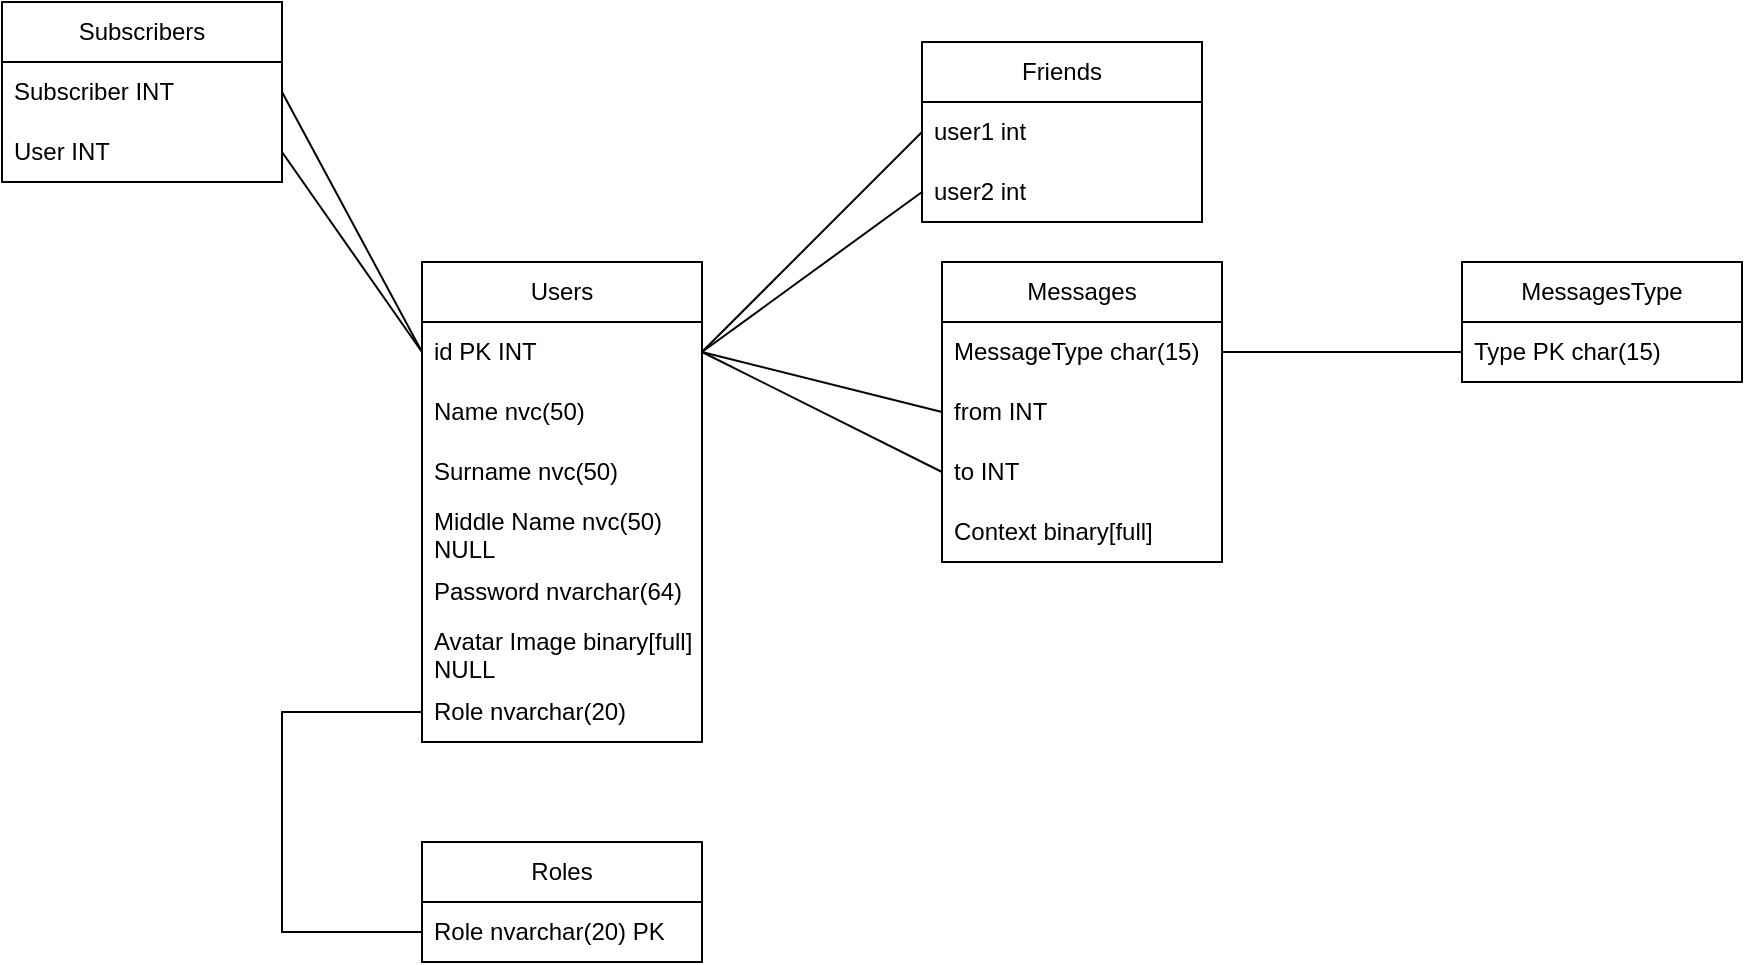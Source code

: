 <mxfile version="20.8.20" type="device"><diagram id="R2lEEEUBdFMjLlhIrx00" name="Page-1"><mxGraphModel dx="1285" dy="744" grid="1" gridSize="10" guides="1" tooltips="1" connect="1" arrows="1" fold="1" page="1" pageScale="1" pageWidth="850" pageHeight="1100" math="0" shadow="0" extFonts="Permanent Marker^https://fonts.googleapis.com/css?family=Permanent+Marker"><root><mxCell id="0"/><mxCell id="1" parent="0"/><mxCell id="sWP_IwvrELyaDADXkCjh-17" value="Users" style="swimlane;fontStyle=0;childLayout=stackLayout;horizontal=1;startSize=30;horizontalStack=0;resizeParent=1;resizeParentMax=0;resizeLast=0;collapsible=1;marginBottom=0;whiteSpace=wrap;html=1;" parent="1" vertex="1"><mxGeometry x="240" y="580" width="140" height="240" as="geometry"/></mxCell><mxCell id="sWP_IwvrELyaDADXkCjh-18" value="id PK INT&amp;nbsp;" style="text;strokeColor=none;fillColor=none;align=left;verticalAlign=middle;spacingLeft=4;spacingRight=4;overflow=hidden;points=[[0,0.5],[1,0.5]];portConstraint=eastwest;rotatable=0;whiteSpace=wrap;html=1;" parent="sWP_IwvrELyaDADXkCjh-17" vertex="1"><mxGeometry y="30" width="140" height="30" as="geometry"/></mxCell><mxCell id="sWP_IwvrELyaDADXkCjh-19" value="Name nvc(50)" style="text;strokeColor=none;fillColor=none;align=left;verticalAlign=middle;spacingLeft=4;spacingRight=4;overflow=hidden;points=[[0,0.5],[1,0.5]];portConstraint=eastwest;rotatable=0;whiteSpace=wrap;html=1;" parent="sWP_IwvrELyaDADXkCjh-17" vertex="1"><mxGeometry y="60" width="140" height="30" as="geometry"/></mxCell><mxCell id="sWP_IwvrELyaDADXkCjh-20" value="Surname nvc(50)" style="text;strokeColor=none;fillColor=none;align=left;verticalAlign=middle;spacingLeft=4;spacingRight=4;overflow=hidden;points=[[0,0.5],[1,0.5]];portConstraint=eastwest;rotatable=0;whiteSpace=wrap;html=1;" parent="sWP_IwvrELyaDADXkCjh-17" vertex="1"><mxGeometry y="90" width="140" height="30" as="geometry"/></mxCell><mxCell id="sWP_IwvrELyaDADXkCjh-21" value="Middle Name nvc(50) NULL" style="text;strokeColor=none;fillColor=none;align=left;verticalAlign=middle;spacingLeft=4;spacingRight=4;overflow=hidden;points=[[0,0.5],[1,0.5]];portConstraint=eastwest;rotatable=0;whiteSpace=wrap;html=1;" parent="sWP_IwvrELyaDADXkCjh-17" vertex="1"><mxGeometry y="120" width="140" height="30" as="geometry"/></mxCell><mxCell id="sWP_IwvrELyaDADXkCjh-22" value="Password nvarchar(64)" style="text;strokeColor=none;fillColor=none;align=left;verticalAlign=middle;spacingLeft=4;spacingRight=4;overflow=hidden;points=[[0,0.5],[1,0.5]];portConstraint=eastwest;rotatable=0;whiteSpace=wrap;html=1;" parent="sWP_IwvrELyaDADXkCjh-17" vertex="1"><mxGeometry y="150" width="140" height="30" as="geometry"/></mxCell><mxCell id="sWP_IwvrELyaDADXkCjh-23" value="Avatar Image binary[full] NULL" style="text;strokeColor=none;fillColor=none;align=left;verticalAlign=middle;spacingLeft=4;spacingRight=4;overflow=hidden;points=[[0,0.5],[1,0.5]];portConstraint=eastwest;rotatable=0;whiteSpace=wrap;html=1;" parent="sWP_IwvrELyaDADXkCjh-17" vertex="1"><mxGeometry y="180" width="140" height="30" as="geometry"/></mxCell><mxCell id="sWP_IwvrELyaDADXkCjh-40" value="Role nvarchar(20)" style="text;strokeColor=none;fillColor=none;align=left;verticalAlign=middle;spacingLeft=4;spacingRight=4;overflow=hidden;points=[[0,0.5],[1,0.5]];portConstraint=eastwest;rotatable=0;whiteSpace=wrap;html=1;" parent="sWP_IwvrELyaDADXkCjh-17" vertex="1"><mxGeometry y="210" width="140" height="30" as="geometry"/></mxCell><mxCell id="sWP_IwvrELyaDADXkCjh-24" value="MessagesType" style="swimlane;fontStyle=0;childLayout=stackLayout;horizontal=1;startSize=30;horizontalStack=0;resizeParent=1;resizeParentMax=0;resizeLast=0;collapsible=1;marginBottom=0;whiteSpace=wrap;html=1;" parent="1" vertex="1"><mxGeometry x="760" y="580" width="140" height="60" as="geometry"/></mxCell><mxCell id="sWP_IwvrELyaDADXkCjh-31" value="Type PK char(15)" style="text;strokeColor=none;fillColor=none;align=left;verticalAlign=middle;spacingLeft=4;spacingRight=4;overflow=hidden;points=[[0,0.5],[1,0.5]];portConstraint=eastwest;rotatable=0;whiteSpace=wrap;html=1;" parent="sWP_IwvrELyaDADXkCjh-24" vertex="1"><mxGeometry y="30" width="140" height="30" as="geometry"/></mxCell><mxCell id="sWP_IwvrELyaDADXkCjh-32" value="Messages" style="swimlane;fontStyle=0;childLayout=stackLayout;horizontal=1;startSize=30;horizontalStack=0;resizeParent=1;resizeParentMax=0;resizeLast=0;collapsible=1;marginBottom=0;whiteSpace=wrap;html=1;" parent="1" vertex="1"><mxGeometry x="500" y="580" width="140" height="150" as="geometry"/></mxCell><mxCell id="sWP_IwvrELyaDADXkCjh-35" value="MessageType char(15)" style="text;strokeColor=none;fillColor=none;align=left;verticalAlign=middle;spacingLeft=4;spacingRight=4;overflow=hidden;points=[[0,0.5],[1,0.5]];portConstraint=eastwest;rotatable=0;whiteSpace=wrap;html=1;" parent="sWP_IwvrELyaDADXkCjh-32" vertex="1"><mxGeometry y="30" width="140" height="30" as="geometry"/></mxCell><mxCell id="sWP_IwvrELyaDADXkCjh-33" value="from INT" style="text;strokeColor=none;fillColor=none;align=left;verticalAlign=middle;spacingLeft=4;spacingRight=4;overflow=hidden;points=[[0,0.5],[1,0.5]];portConstraint=eastwest;rotatable=0;whiteSpace=wrap;html=1;" parent="sWP_IwvrELyaDADXkCjh-32" vertex="1"><mxGeometry y="60" width="140" height="30" as="geometry"/></mxCell><mxCell id="sWP_IwvrELyaDADXkCjh-34" value="to INT" style="text;strokeColor=none;fillColor=none;align=left;verticalAlign=middle;spacingLeft=4;spacingRight=4;overflow=hidden;points=[[0,0.5],[1,0.5]];portConstraint=eastwest;rotatable=0;whiteSpace=wrap;html=1;" parent="sWP_IwvrELyaDADXkCjh-32" vertex="1"><mxGeometry y="90" width="140" height="30" as="geometry"/></mxCell><mxCell id="sWP_IwvrELyaDADXkCjh-36" value="Context binary[full]" style="text;strokeColor=none;fillColor=none;align=left;verticalAlign=middle;spacingLeft=4;spacingRight=4;overflow=hidden;points=[[0,0.5],[1,0.5]];portConstraint=eastwest;rotatable=0;whiteSpace=wrap;html=1;" parent="sWP_IwvrELyaDADXkCjh-32" vertex="1"><mxGeometry y="120" width="140" height="30" as="geometry"/></mxCell><mxCell id="sWP_IwvrELyaDADXkCjh-37" value="" style="endArrow=none;html=1;rounded=0;exitX=1;exitY=0.5;exitDx=0;exitDy=0;entryX=0;entryY=0.5;entryDx=0;entryDy=0;" parent="1" source="sWP_IwvrELyaDADXkCjh-18" target="sWP_IwvrELyaDADXkCjh-33" edge="1"><mxGeometry width="50" height="50" relative="1" as="geometry"><mxPoint x="490" y="780" as="sourcePoint"/><mxPoint x="540" y="730" as="targetPoint"/></mxGeometry></mxCell><mxCell id="sWP_IwvrELyaDADXkCjh-38" value="" style="endArrow=none;html=1;rounded=0;exitX=1;exitY=0.5;exitDx=0;exitDy=0;entryX=0;entryY=0.5;entryDx=0;entryDy=0;" parent="1" source="sWP_IwvrELyaDADXkCjh-18" target="sWP_IwvrELyaDADXkCjh-34" edge="1"><mxGeometry width="50" height="50" relative="1" as="geometry"><mxPoint x="390" y="635" as="sourcePoint"/><mxPoint x="510" y="665" as="targetPoint"/></mxGeometry></mxCell><mxCell id="sWP_IwvrELyaDADXkCjh-39" value="" style="endArrow=none;html=1;rounded=0;exitX=1;exitY=0.5;exitDx=0;exitDy=0;entryX=0;entryY=0.5;entryDx=0;entryDy=0;" parent="1" source="sWP_IwvrELyaDADXkCjh-35" target="sWP_IwvrELyaDADXkCjh-31" edge="1"><mxGeometry width="50" height="50" relative="1" as="geometry"><mxPoint x="640" y="630" as="sourcePoint"/><mxPoint x="760" y="660" as="targetPoint"/></mxGeometry></mxCell><mxCell id="sWP_IwvrELyaDADXkCjh-42" value="Roles" style="swimlane;fontStyle=0;childLayout=stackLayout;horizontal=1;startSize=30;horizontalStack=0;resizeParent=1;resizeParentMax=0;resizeLast=0;collapsible=1;marginBottom=0;whiteSpace=wrap;html=1;" parent="1" vertex="1"><mxGeometry x="240" y="870" width="140" height="60" as="geometry"/></mxCell><mxCell id="sWP_IwvrELyaDADXkCjh-46" value="Role nvarchar(20) PK" style="text;strokeColor=none;fillColor=none;align=left;verticalAlign=middle;spacingLeft=4;spacingRight=4;overflow=hidden;points=[[0,0.5],[1,0.5]];portConstraint=eastwest;rotatable=0;whiteSpace=wrap;html=1;" parent="sWP_IwvrELyaDADXkCjh-42" vertex="1"><mxGeometry y="30" width="140" height="30" as="geometry"/></mxCell><mxCell id="sWP_IwvrELyaDADXkCjh-47" value="" style="endArrow=none;html=1;rounded=0;exitX=0;exitY=0.5;exitDx=0;exitDy=0;entryX=0;entryY=0.5;entryDx=0;entryDy=0;" parent="1" source="sWP_IwvrELyaDADXkCjh-40" target="sWP_IwvrELyaDADXkCjh-46" edge="1"><mxGeometry width="50" height="50" relative="1" as="geometry"><mxPoint x="100" y="870" as="sourcePoint"/><mxPoint x="220" y="930" as="targetPoint"/><Array as="points"><mxPoint x="170" y="805"/><mxPoint x="170" y="915"/></Array></mxGeometry></mxCell><mxCell id="HCZr7Kose47msc93lIM8-1" value="Friends" style="swimlane;fontStyle=0;childLayout=stackLayout;horizontal=1;startSize=30;horizontalStack=0;resizeParent=1;resizeParentMax=0;resizeLast=0;collapsible=1;marginBottom=0;whiteSpace=wrap;html=1;" vertex="1" parent="1"><mxGeometry x="490" y="470" width="140" height="90" as="geometry"/></mxCell><mxCell id="HCZr7Kose47msc93lIM8-2" value="user1 int" style="text;strokeColor=none;fillColor=none;align=left;verticalAlign=middle;spacingLeft=4;spacingRight=4;overflow=hidden;points=[[0,0.5],[1,0.5]];portConstraint=eastwest;rotatable=0;whiteSpace=wrap;html=1;" vertex="1" parent="HCZr7Kose47msc93lIM8-1"><mxGeometry y="30" width="140" height="30" as="geometry"/></mxCell><mxCell id="HCZr7Kose47msc93lIM8-4" value="user2 int" style="text;strokeColor=none;fillColor=none;align=left;verticalAlign=middle;spacingLeft=4;spacingRight=4;overflow=hidden;points=[[0,0.5],[1,0.5]];portConstraint=eastwest;rotatable=0;whiteSpace=wrap;html=1;" vertex="1" parent="HCZr7Kose47msc93lIM8-1"><mxGeometry y="60" width="140" height="30" as="geometry"/></mxCell><mxCell id="HCZr7Kose47msc93lIM8-3" value="" style="endArrow=none;html=1;rounded=0;exitX=1;exitY=0.5;exitDx=0;exitDy=0;entryX=0;entryY=0.5;entryDx=0;entryDy=0;" edge="1" parent="1" source="sWP_IwvrELyaDADXkCjh-18" target="HCZr7Kose47msc93lIM8-2"><mxGeometry width="50" height="50" relative="1" as="geometry"><mxPoint x="390" y="635" as="sourcePoint"/><mxPoint x="510" y="665" as="targetPoint"/></mxGeometry></mxCell><mxCell id="HCZr7Kose47msc93lIM8-5" value="" style="endArrow=none;html=1;rounded=0;exitX=1;exitY=0.5;exitDx=0;exitDy=0;entryX=0;entryY=0.5;entryDx=0;entryDy=0;" edge="1" parent="1" source="sWP_IwvrELyaDADXkCjh-18" target="HCZr7Kose47msc93lIM8-4"><mxGeometry width="50" height="50" relative="1" as="geometry"><mxPoint x="390" y="635" as="sourcePoint"/><mxPoint x="480" y="445" as="targetPoint"/></mxGeometry></mxCell><mxCell id="HCZr7Kose47msc93lIM8-6" value="Subscribers" style="swimlane;fontStyle=0;childLayout=stackLayout;horizontal=1;startSize=30;horizontalStack=0;resizeParent=1;resizeParentMax=0;resizeLast=0;collapsible=1;marginBottom=0;whiteSpace=wrap;html=1;" vertex="1" parent="1"><mxGeometry x="30" y="450" width="140" height="90" as="geometry"/></mxCell><mxCell id="HCZr7Kose47msc93lIM8-7" value="Subscriber INT" style="text;strokeColor=none;fillColor=none;align=left;verticalAlign=middle;spacingLeft=4;spacingRight=4;overflow=hidden;points=[[0,0.5],[1,0.5]];portConstraint=eastwest;rotatable=0;whiteSpace=wrap;html=1;" vertex="1" parent="HCZr7Kose47msc93lIM8-6"><mxGeometry y="30" width="140" height="30" as="geometry"/></mxCell><mxCell id="HCZr7Kose47msc93lIM8-8" value="User INT" style="text;strokeColor=none;fillColor=none;align=left;verticalAlign=middle;spacingLeft=4;spacingRight=4;overflow=hidden;points=[[0,0.5],[1,0.5]];portConstraint=eastwest;rotatable=0;whiteSpace=wrap;html=1;" vertex="1" parent="HCZr7Kose47msc93lIM8-6"><mxGeometry y="60" width="140" height="30" as="geometry"/></mxCell><mxCell id="HCZr7Kose47msc93lIM8-12" value="" style="endArrow=none;html=1;rounded=0;exitX=1;exitY=0.5;exitDx=0;exitDy=0;entryX=0;entryY=0.5;entryDx=0;entryDy=0;" edge="1" parent="1" source="HCZr7Kose47msc93lIM8-7" target="sWP_IwvrELyaDADXkCjh-18"><mxGeometry width="50" height="50" relative="1" as="geometry"><mxPoint x="80" y="710" as="sourcePoint"/><mxPoint x="190" y="600" as="targetPoint"/></mxGeometry></mxCell><mxCell id="HCZr7Kose47msc93lIM8-13" value="" style="endArrow=none;html=1;rounded=0;exitX=1;exitY=0.5;exitDx=0;exitDy=0;entryX=0;entryY=0.5;entryDx=0;entryDy=0;" edge="1" parent="1" source="HCZr7Kose47msc93lIM8-8" target="sWP_IwvrELyaDADXkCjh-18"><mxGeometry width="50" height="50" relative="1" as="geometry"><mxPoint x="180" y="505" as="sourcePoint"/><mxPoint x="250" y="635" as="targetPoint"/></mxGeometry></mxCell></root></mxGraphModel></diagram></mxfile>